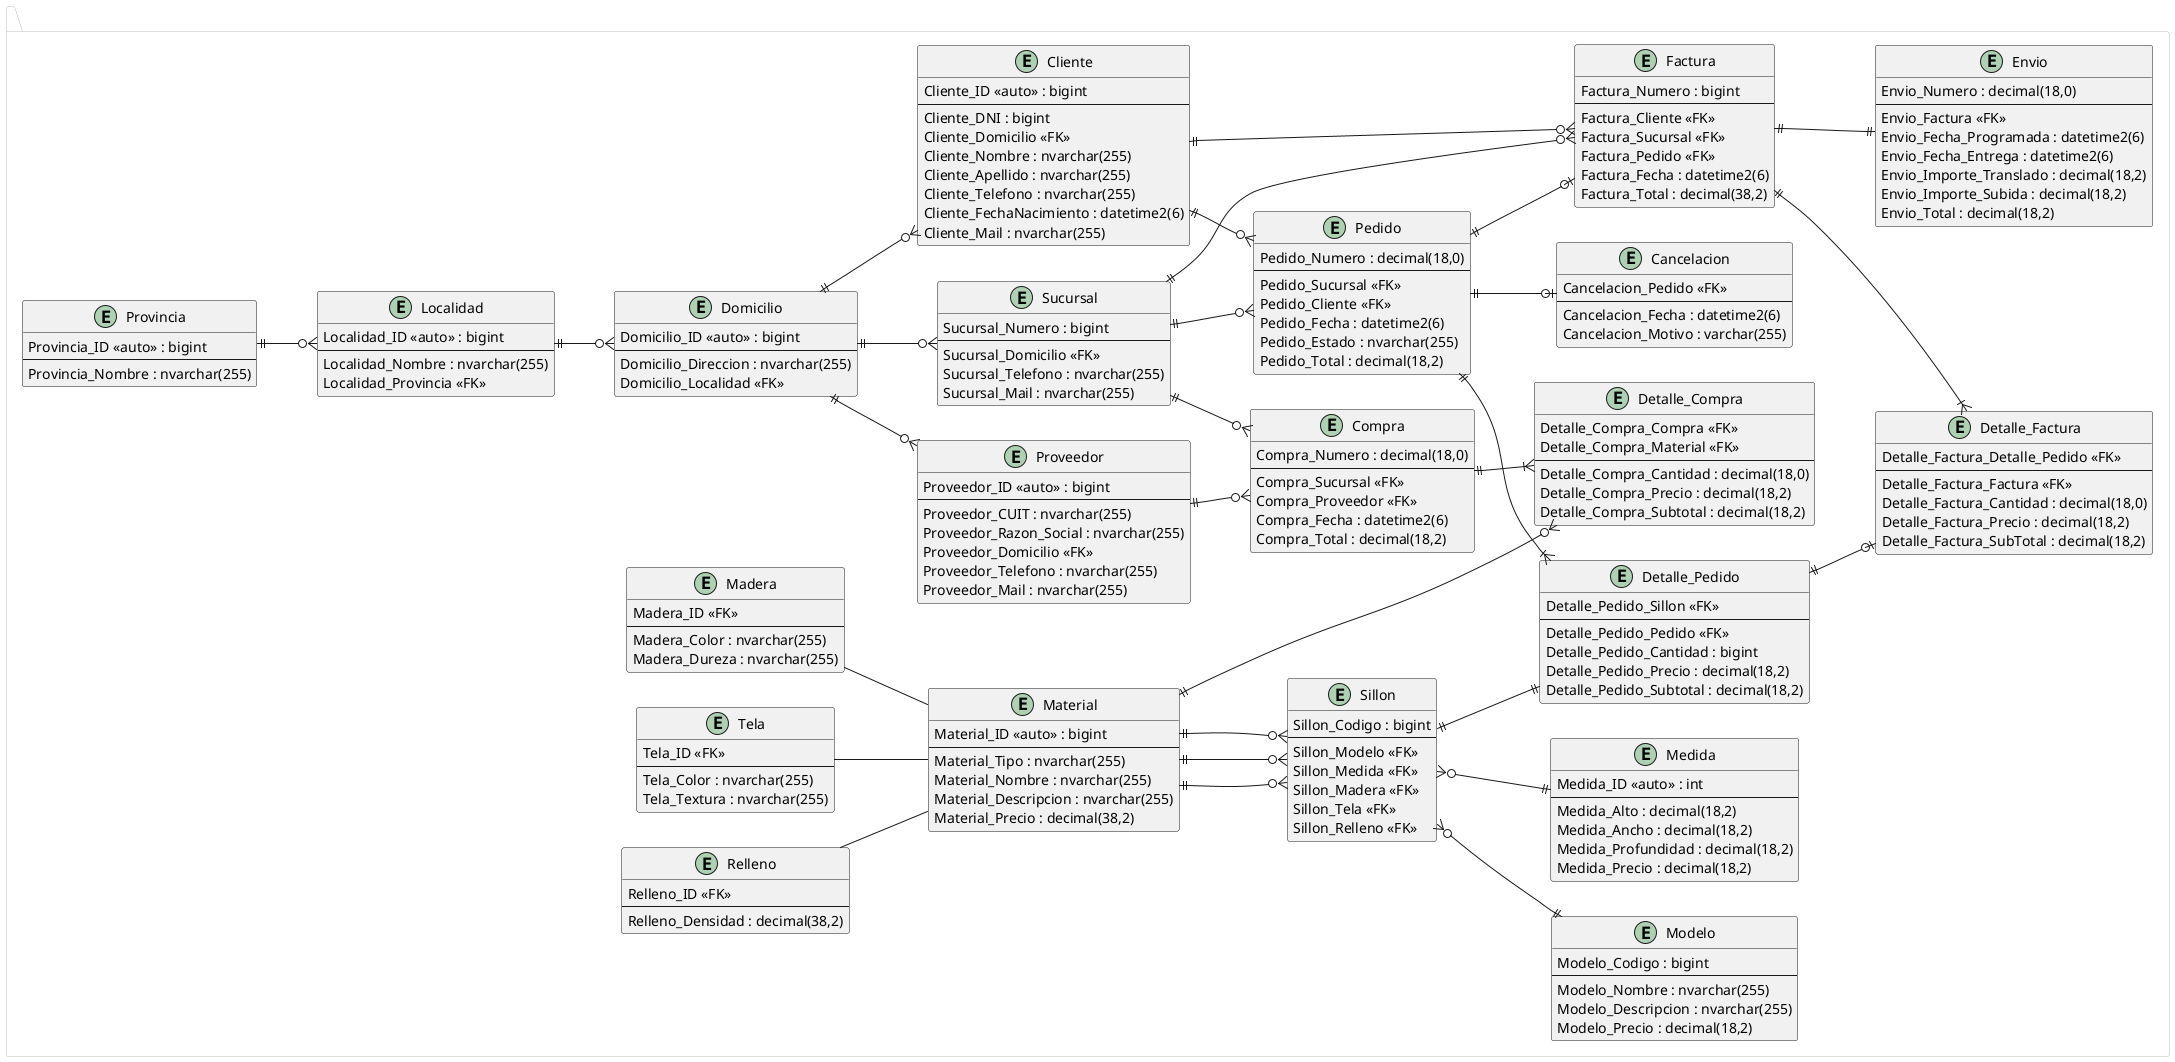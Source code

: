 @startuml DER
left to right direction
hide methods
skinparam shadowing false
skinparam packageBorderThickness 0
skinparam package {
  fontColor blue
  stereotypeFontColor red
}

package " " {
  entity Provincia {
    Provincia_ID <<auto>> : bigint
    --
    Provincia_Nombre : nvarchar(255)
  }

  entity Localidad {
    Localidad_ID <<auto>> : bigint
    --
    Localidad_Nombre : nvarchar(255)
    Localidad_Provincia <<FK>>
  }

  entity Domicilio {
    Domicilio_ID <<auto>> : bigint
    --
    Domicilio_Direccion : nvarchar(255)
    Domicilio_Localidad <<FK>>
  }

  Provincia ||--o{ Localidad
  Localidad ||--o{ Domicilio
}

package " " {
  entity Modelo {
    Modelo_Codigo : bigint
    --
    Modelo_Nombre : nvarchar(255)
    Modelo_Descripcion : nvarchar(255)
    Modelo_Precio : decimal(18,2)
  }

  entity Medida {
    Medida_ID <<auto>> : int
    --
    Medida_Alto : decimal(18,2)
    Medida_Ancho : decimal(18,2)
    Medida_Profundidad : decimal(18,2)
    Medida_Precio : decimal(18,2)
  }

  entity Material {
    Material_ID <<auto>> : bigint
    --
    Material_Tipo : nvarchar(255)
    Material_Nombre : nvarchar(255)
    Material_Descripcion : nvarchar(255)
    Material_Precio : decimal(38,2)
  }

  entity Tela {
    Tela_ID <<FK>>
    --
    Tela_Color : nvarchar(255)
    Tela_Textura : nvarchar(255)
  }

  entity Relleno {
    Relleno_ID <<FK>>
    --
    Relleno_Densidad : decimal(38,2)
  }

  entity Madera {
    Madera_ID <<FK>>
    --
    Madera_Color : nvarchar(255)
    Madera_Dureza : nvarchar(255)
  }

  entity Sillon {
    Sillon_Codigo : bigint
    --
    Sillon_Modelo <<FK>>
    Sillon_Medida <<FK>>
    Sillon_Madera <<FK>>
    Sillon_Tela <<FK>>
    Sillon_Relleno <<FK>>
  }


  Sillon    }o--|| Modelo
  Sillon    }o--|| Medida
  Tela      -- Material
  Relleno   -- Material
  Madera    -- Material
  Material  ||--o{ Sillon
  Material  ||--o{ Sillon
  Material  ||--o{ Sillon
}

package " " {
  entity Cliente {
    Cliente_ID <<auto>> : bigint
    --
    Cliente_DNI : bigint
    Cliente_Domicilio <<FK>>
    Cliente_Nombre : nvarchar(255)
    Cliente_Apellido : nvarchar(255)
    Cliente_Telefono : nvarchar(255)
    Cliente_FechaNacimiento : datetime2(6)
    Cliente_Mail : nvarchar(255)
  }

  entity Proveedor {
    Proveedor_ID <<auto>> : bigint
    --
    Proveedor_CUIT : nvarchar(255)
    Proveedor_Razon_Social : nvarchar(255)
    Proveedor_Domicilio <<FK>>
    Proveedor_Telefono : nvarchar(255)
    Proveedor_Mail : nvarchar(255)
  }

  entity Sucursal {
    Sucursal_Numero : bigint
    --
    Sucursal_Domicilio <<FK>>
    Sucursal_Telefono : nvarchar(255)
    Sucursal_Mail : nvarchar(255)
  }

  Domicilio ||--o{ Cliente
  Domicilio ||--o{ Proveedor
  Domicilio ||--o{ Sucursal
}

package " " {
  entity Compra {
    Compra_Numero : decimal(18,0)
    --
    Compra_Sucursal <<FK>>
    Compra_Proveedor <<FK>>
    Compra_Fecha : datetime2(6)
    Compra_Total : decimal(18,2)
  }
  entity Detalle_Compra {
    Detalle_Compra_Compra <<FK>>
    Detalle_Compra_Material <<FK>>
    --
    Detalle_Compra_Cantidad : decimal(18,0)
    Detalle_Compra_Precio : decimal(18,2)
    Detalle_Compra_Subtotal : decimal(18,2)
  }

  Proveedor ||--o{ Compra
  Sucursal  ||--o{ Compra
  Compra    ||--|{ Detalle_Compra
  Material  ||--o{ Detalle_Compra
}

package " " {
  entity Pedido {
    Pedido_Numero : decimal(18,0)
    --
    Pedido_Sucursal <<FK>>
    Pedido_Cliente <<FK>>
    Pedido_Fecha : datetime2(6)
    Pedido_Estado : nvarchar(255)
    Pedido_Total : decimal(18,2)
  }
  entity Detalle_Pedido {
    Detalle_Pedido_Sillon <<FK>>
    --
    Detalle_Pedido_Pedido <<FK>>
    Detalle_Pedido_Cantidad : bigint
    Detalle_Pedido_Precio : decimal(18,2)
    Detalle_Pedido_Subtotal : decimal(18,2)
  }
  entity Cancelacion {
    Cancelacion_Pedido <<FK>>
    --
    Cancelacion_Fecha : datetime2(6)
    Cancelacion_Motivo : varchar(255)
  }

  Cliente  ||--o{ Pedido
  Sucursal ||--o{ Pedido
  Pedido   ||--|{ Detalle_Pedido
  Sillon   ||--|| Detalle_Pedido
  Pedido   ||--o| Cancelacion
}

package " " {
  entity Factura {
    Factura_Numero : bigint
    --
    Factura_Cliente <<FK>>
    Factura_Sucursal <<FK>>
    Factura_Pedido <<FK>>
    Factura_Fecha : datetime2(6)
    Factura_Total : decimal(38,2)
  }
  entity Detalle_Factura {
    Detalle_Factura_Detalle_Pedido <<FK>>
    --
    Detalle_Factura_Factura <<FK>>
    Detalle_Factura_Cantidad : decimal(18,0)
    Detalle_Factura_Precio : decimal(18,2)
    Detalle_Factura_SubTotal : decimal(18,2)
  }
  entity Envio {
    Envio_Numero : decimal(18,0)
    --
    Envio_Factura <<FK>>
    Envio_Fecha_Programada : datetime2(6)
    Envio_Fecha_Entrega : datetime2(6)
    Envio_Importe_Translado : decimal(18,2)
    Envio_Importe_Subida : decimal(18,2)
    Envio_Total : decimal(18,2)
  }

  Cliente  ||--o{ Factura
  Sucursal ||--o{ Factura
  Pedido   ||--o| Factura
  Factura  ||--|{ Detalle_Factura
  Detalle_Pedido ||--o| Detalle_Factura
  Factura  ||--|| Envio
}

@enduml